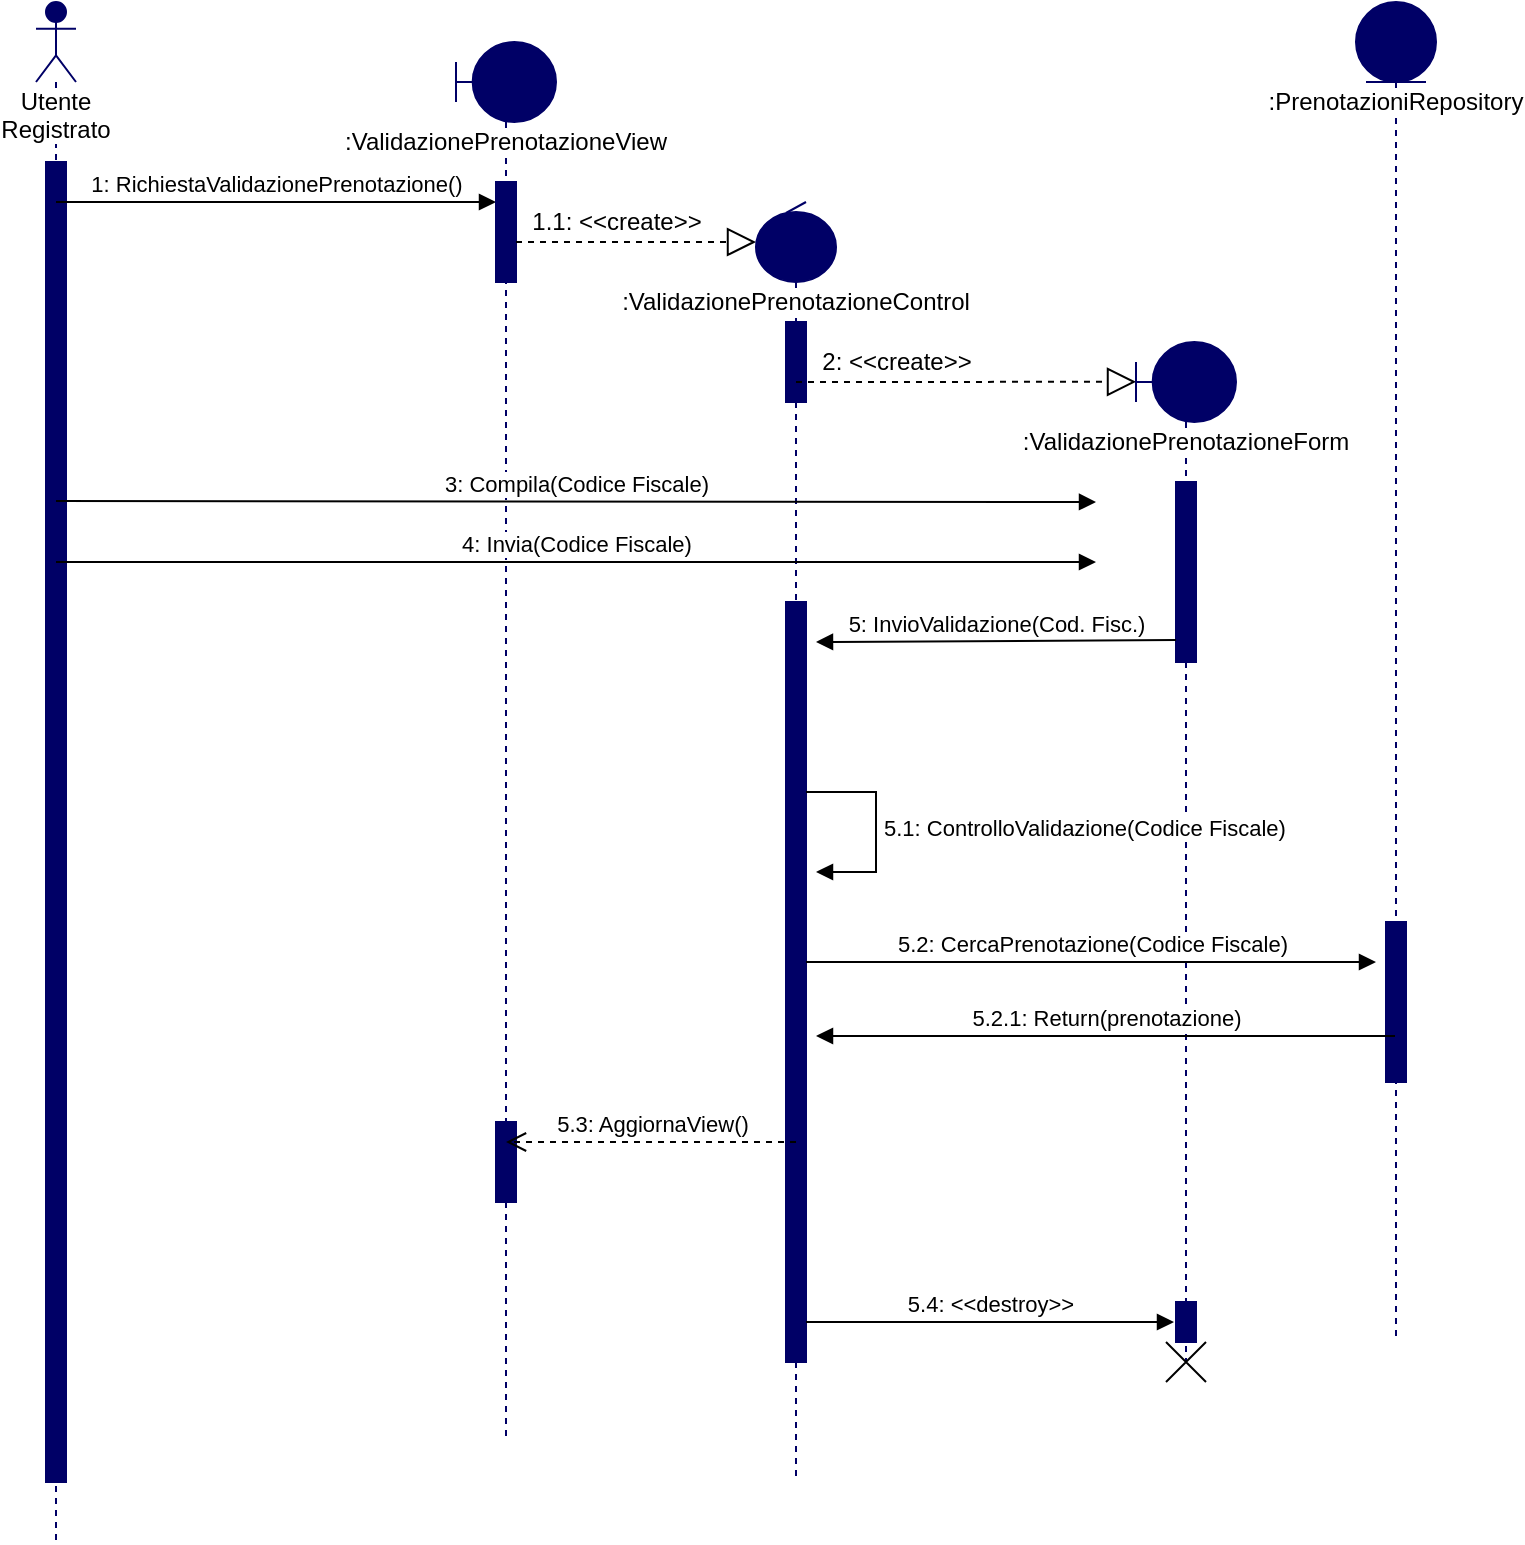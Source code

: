 <mxfile version="13.9.9" type="device"><diagram name="Page-1" id="13e1069c-82ec-6db2-03f1-153e76fe0fe0"><mxGraphModel dx="1086" dy="806" grid="1" gridSize="10" guides="1" tooltips="1" connect="1" arrows="1" fold="1" page="1" pageScale="1" pageWidth="1100" pageHeight="850" background="#ffffff" math="0" shadow="0"><root><mxCell id="0"/><mxCell id="1" parent="0"/><mxCell id="yVIvbD6QpBaYd66s5JhN-1" value="&lt;span style=&quot;background-color: rgb(255 , 255 , 255)&quot;&gt;Utente Registrato&lt;/span&gt;" style="shape=umlLifeline;participant=umlActor;perimeter=lifelinePerimeter;whiteSpace=wrap;html=1;container=1;collapsible=0;recursiveResize=0;verticalAlign=top;spacingTop=36;outlineConnect=0;strokeColor=#000066;fillColor=#000066;" parent="1" vertex="1"><mxGeometry x="30" y="10" width="20" height="770" as="geometry"/></mxCell><mxCell id="yVIvbD6QpBaYd66s5JhN-2" value="" style="html=1;points=[];perimeter=orthogonalPerimeter;strokeColor=#000066;fillColor=#000066;" parent="yVIvbD6QpBaYd66s5JhN-1" vertex="1"><mxGeometry x="5" y="80" width="10" height="660" as="geometry"/></mxCell><mxCell id="yVIvbD6QpBaYd66s5JhN-3" value="1: RichiestaValidazionePrenotazione()" style="html=1;verticalAlign=bottom;endArrow=block;" parent="1" edge="1"><mxGeometry width="80" relative="1" as="geometry"><mxPoint x="40" y="110" as="sourcePoint"/><mxPoint x="260" y="110" as="targetPoint"/></mxGeometry></mxCell><mxCell id="yVIvbD6QpBaYd66s5JhN-4" value="&lt;span style=&quot;background-color: rgb(255 , 255 , 255)&quot;&gt;:ValidazionePrenotazioneView&lt;/span&gt;" style="shape=umlLifeline;participant=umlBoundary;perimeter=lifelinePerimeter;whiteSpace=wrap;html=1;container=1;collapsible=0;recursiveResize=0;verticalAlign=top;spacingTop=36;outlineConnect=0;strokeColor=#000066;fillColor=#000066;" parent="1" vertex="1"><mxGeometry x="240" y="30" width="50" height="700" as="geometry"/></mxCell><mxCell id="yVIvbD6QpBaYd66s5JhN-5" value="" style="html=1;points=[];perimeter=orthogonalPerimeter;strokeColor=#000066;fillColor=#000066;" parent="yVIvbD6QpBaYd66s5JhN-4" vertex="1"><mxGeometry x="20" y="70" width="10" height="50" as="geometry"/></mxCell><mxCell id="yVIvbD6QpBaYd66s5JhN-32" value="" style="html=1;points=[];perimeter=orthogonalPerimeter;strokeColor=#000066;fillColor=#000066;" parent="yVIvbD6QpBaYd66s5JhN-4" vertex="1"><mxGeometry x="20" y="540" width="10" height="40" as="geometry"/></mxCell><mxCell id="yVIvbD6QpBaYd66s5JhN-6" value="" style="endArrow=block;dashed=1;endFill=0;endSize=12;html=1;" parent="1" edge="1"><mxGeometry width="160" relative="1" as="geometry"><mxPoint x="270" y="130" as="sourcePoint"/><mxPoint x="390" y="130" as="targetPoint"/></mxGeometry></mxCell><mxCell id="yVIvbD6QpBaYd66s5JhN-7" value="1.1: &amp;lt;&amp;lt;create&amp;gt;&amp;gt;" style="text;html=1;align=center;verticalAlign=middle;resizable=0;points=[];autosize=1;" parent="1" vertex="1"><mxGeometry x="270" y="110" width="100" height="20" as="geometry"/></mxCell><mxCell id="yVIvbD6QpBaYd66s5JhN-8" value="&lt;span style=&quot;background-color: rgb(255 , 255 , 255)&quot;&gt;:ValidazionePrenotazioneControl&lt;/span&gt;" style="shape=umlLifeline;participant=umlControl;perimeter=lifelinePerimeter;whiteSpace=wrap;html=1;container=1;collapsible=0;recursiveResize=0;verticalAlign=top;spacingTop=36;outlineConnect=0;strokeColor=#000066;fillColor=#000066;" parent="1" vertex="1"><mxGeometry x="390" y="110" width="40" height="640" as="geometry"/></mxCell><mxCell id="yVIvbD6QpBaYd66s5JhN-9" value="" style="html=1;points=[];perimeter=orthogonalPerimeter;strokeColor=#000066;fillColor=#000066;" parent="yVIvbD6QpBaYd66s5JhN-8" vertex="1"><mxGeometry x="15" y="60" width="10" height="40" as="geometry"/></mxCell><mxCell id="yVIvbD6QpBaYd66s5JhN-16" value="" style="html=1;points=[];perimeter=orthogonalPerimeter;strokeColor=#000066;fillColor=#000066;" parent="yVIvbD6QpBaYd66s5JhN-8" vertex="1"><mxGeometry x="15" y="200" width="10" height="380" as="geometry"/></mxCell><mxCell id="yVIvbD6QpBaYd66s5JhN-10" value="" style="endArrow=block;dashed=1;endFill=0;endSize=12;html=1;entryX=0;entryY=0.039;entryDx=0;entryDy=0;entryPerimeter=0;" parent="1" edge="1" target="yVIvbD6QpBaYd66s5JhN-12"><mxGeometry width="160" relative="1" as="geometry"><mxPoint x="410" y="200" as="sourcePoint"/><mxPoint x="570" y="200" as="targetPoint"/></mxGeometry></mxCell><mxCell id="yVIvbD6QpBaYd66s5JhN-11" value="2: &amp;lt;&amp;lt;create&amp;gt;&amp;gt;" style="text;html=1;align=center;verticalAlign=middle;resizable=0;points=[];autosize=1;" parent="1" vertex="1"><mxGeometry x="415" y="180" width="90" height="20" as="geometry"/></mxCell><mxCell id="yVIvbD6QpBaYd66s5JhN-12" value="&lt;span style=&quot;background-color: rgb(255 , 255 , 255)&quot;&gt;:ValidazionePrenotazioneForm&lt;/span&gt;" style="shape=umlLifeline;participant=umlBoundary;perimeter=lifelinePerimeter;whiteSpace=wrap;html=1;container=1;collapsible=0;recursiveResize=0;verticalAlign=top;spacingTop=36;outlineConnect=0;strokeColor=#000066;fillColor=#000066;" parent="1" vertex="1"><mxGeometry x="580" y="180" width="50" height="510" as="geometry"/></mxCell><mxCell id="yVIvbD6QpBaYd66s5JhN-13" value="" style="html=1;points=[];perimeter=orthogonalPerimeter;strokeColor=#000066;fillColor=#000066;" parent="yVIvbD6QpBaYd66s5JhN-12" vertex="1"><mxGeometry x="20" y="70" width="10" height="90" as="geometry"/></mxCell><mxCell id="yVIvbD6QpBaYd66s5JhN-34" value="" style="html=1;points=[];perimeter=orthogonalPerimeter;strokeColor=#000066;fillColor=#000066;" parent="yVIvbD6QpBaYd66s5JhN-12" vertex="1"><mxGeometry x="20" y="480" width="10" height="20" as="geometry"/></mxCell><mxCell id="yVIvbD6QpBaYd66s5JhN-14" value="3: Compila(Codice Fiscale)" style="html=1;verticalAlign=bottom;endArrow=block;" parent="1" edge="1"><mxGeometry width="80" relative="1" as="geometry"><mxPoint x="40" y="259.5" as="sourcePoint"/><mxPoint x="560" y="260" as="targetPoint"/></mxGeometry></mxCell><mxCell id="yVIvbD6QpBaYd66s5JhN-15" value="4: Invia(Codice Fiscale)" style="html=1;verticalAlign=bottom;endArrow=block;" parent="1" edge="1"><mxGeometry width="80" relative="1" as="geometry"><mxPoint x="40" y="290" as="sourcePoint"/><mxPoint x="560" y="290" as="targetPoint"/></mxGeometry></mxCell><mxCell id="yVIvbD6QpBaYd66s5JhN-17" value="5: InvioValidazione(Cod. Fisc.)" style="html=1;verticalAlign=bottom;endArrow=block;exitX=0;exitY=0.878;exitDx=0;exitDy=0;exitPerimeter=0;" parent="1" source="yVIvbD6QpBaYd66s5JhN-13" edge="1"><mxGeometry width="80" relative="1" as="geometry"><mxPoint x="550" y="330" as="sourcePoint"/><mxPoint x="420" y="330" as="targetPoint"/></mxGeometry></mxCell><mxCell id="yVIvbD6QpBaYd66s5JhN-19" value="5.1: ControlloValidazione(Codice Fiscale)" style="edgeStyle=orthogonalEdgeStyle;html=1;align=left;spacingLeft=2;endArrow=block;rounded=0;" parent="1" edge="1"><mxGeometry relative="1" as="geometry"><mxPoint x="415" y="405" as="sourcePoint"/><Array as="points"><mxPoint x="450" y="405"/><mxPoint x="450" y="445"/></Array><mxPoint x="420" y="445" as="targetPoint"/></mxGeometry></mxCell><mxCell id="yVIvbD6QpBaYd66s5JhN-20" value="&lt;span style=&quot;background-color: rgb(255 , 255 , 255)&quot;&gt;:PrenotazioniRepository&lt;/span&gt;" style="shape=umlLifeline;participant=umlEntity;perimeter=lifelinePerimeter;whiteSpace=wrap;html=1;container=1;collapsible=0;recursiveResize=0;verticalAlign=top;spacingTop=36;outlineConnect=0;strokeColor=#000066;fillColor=#000066;" parent="1" vertex="1"><mxGeometry x="690" y="10" width="40" height="670" as="geometry"/></mxCell><mxCell id="yVIvbD6QpBaYd66s5JhN-21" value="" style="html=1;points=[];perimeter=orthogonalPerimeter;strokeColor=#000066;fillColor=#000066;" parent="yVIvbD6QpBaYd66s5JhN-20" vertex="1"><mxGeometry x="15" y="460" width="10" height="80" as="geometry"/></mxCell><mxCell id="yVIvbD6QpBaYd66s5JhN-22" value="5.2: CercaPrenotazione(Codice Fiscale)" style="html=1;verticalAlign=bottom;endArrow=block;" parent="1" edge="1"><mxGeometry width="80" relative="1" as="geometry"><mxPoint x="415" y="490" as="sourcePoint"/><mxPoint x="700" y="490" as="targetPoint"/></mxGeometry></mxCell><mxCell id="yVIvbD6QpBaYd66s5JhN-23" value="5.2.1: Return(prenotazione)" style="html=1;verticalAlign=bottom;endArrow=block;" parent="1" source="yVIvbD6QpBaYd66s5JhN-20" edge="1"><mxGeometry width="80" relative="1" as="geometry"><mxPoint x="680" y="530" as="sourcePoint"/><mxPoint x="420" y="527" as="targetPoint"/></mxGeometry></mxCell><mxCell id="yVIvbD6QpBaYd66s5JhN-33" value="5.3: AggiornaView()" style="html=1;verticalAlign=bottom;endArrow=open;dashed=1;endSize=8;" parent="1" target="yVIvbD6QpBaYd66s5JhN-4" edge="1"><mxGeometry relative="1" as="geometry"><mxPoint x="410" y="580" as="sourcePoint"/><mxPoint x="330" y="580" as="targetPoint"/></mxGeometry></mxCell><mxCell id="yVIvbD6QpBaYd66s5JhN-35" value="5.4: &amp;lt;&amp;lt;destroy&amp;gt;&amp;gt;" style="html=1;verticalAlign=bottom;endArrow=block;entryX=-0.1;entryY=0.5;entryDx=0;entryDy=0;entryPerimeter=0;" parent="1" target="yVIvbD6QpBaYd66s5JhN-34" edge="1"><mxGeometry width="80" relative="1" as="geometry"><mxPoint x="415" y="670" as="sourcePoint"/><mxPoint x="560" y="670" as="targetPoint"/></mxGeometry></mxCell><mxCell id="yVIvbD6QpBaYd66s5JhN-36" value="" style="shape=umlDestroy;fillColor=#000066;" parent="1" vertex="1"><mxGeometry x="595" y="680" width="20" height="20" as="geometry"/></mxCell></root></mxGraphModel></diagram></mxfile>